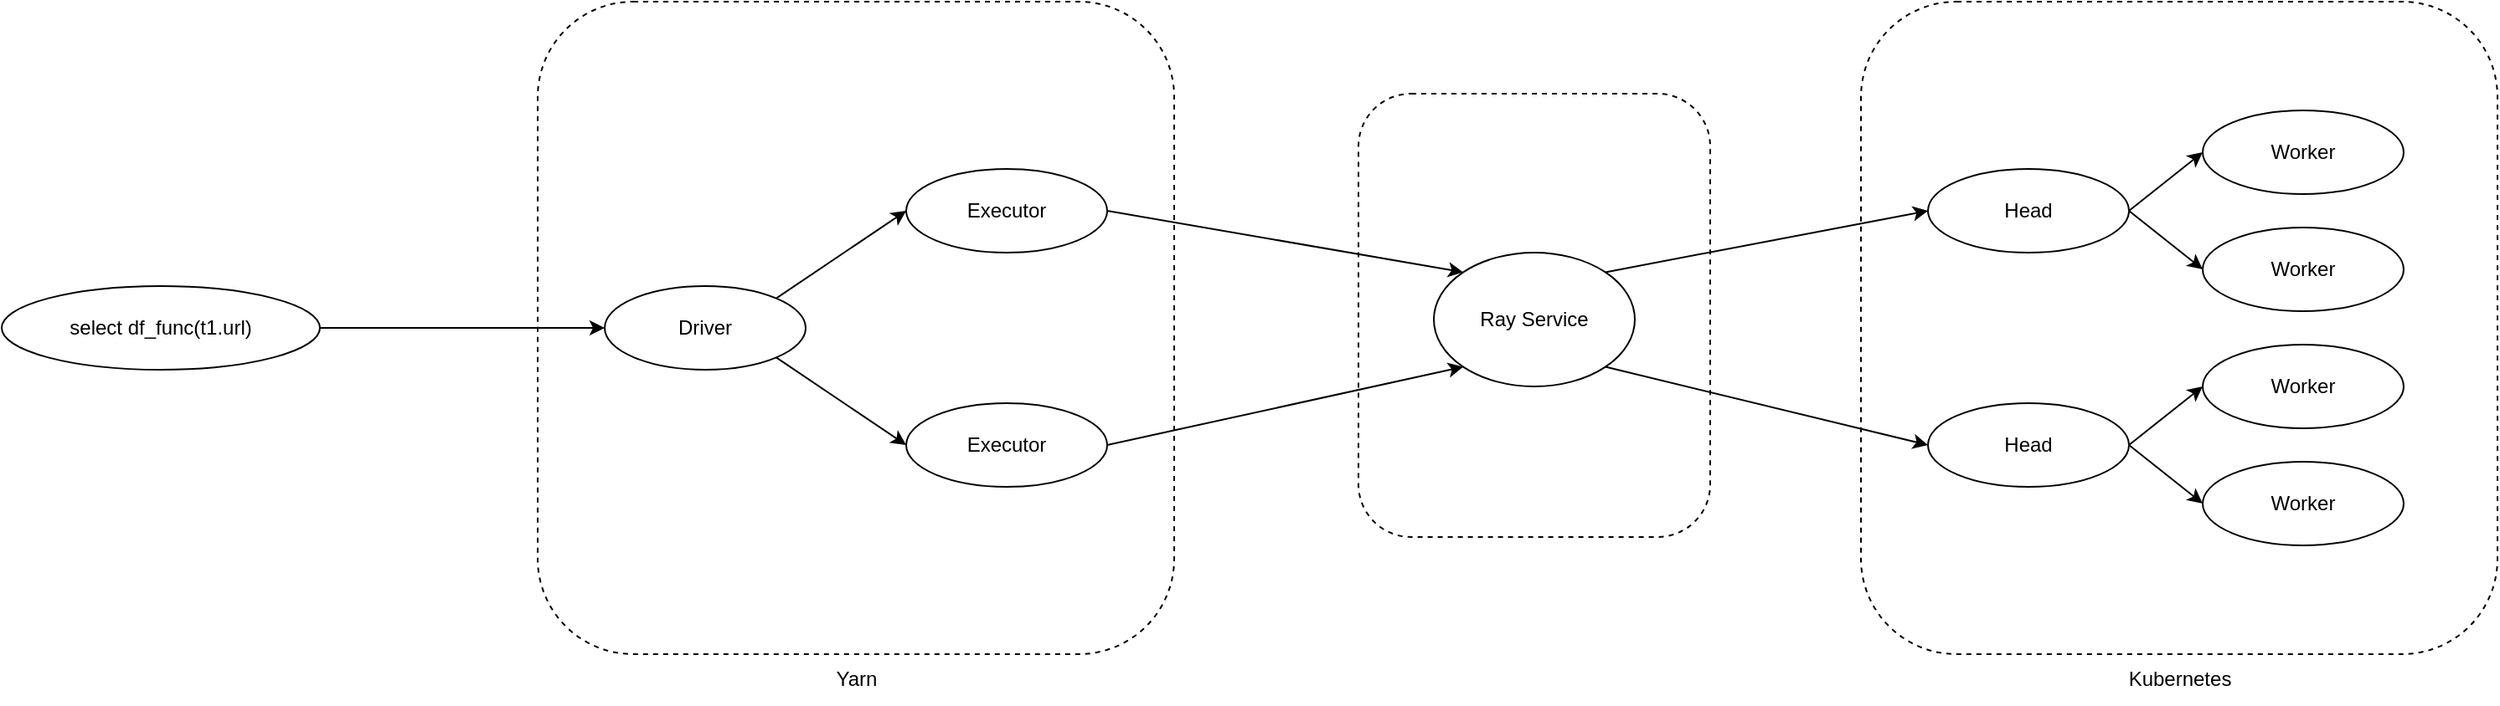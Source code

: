 <mxfile version="25.0.3">
  <diagram name="第 1 页" id="Cx-hPU9XUAgWoO0Vhxke">
    <mxGraphModel dx="2346" dy="790" grid="1" gridSize="10" guides="1" tooltips="1" connect="1" arrows="1" fold="1" page="1" pageScale="1" pageWidth="827" pageHeight="1169" math="0" shadow="0">
      <root>
        <mxCell id="0" />
        <mxCell id="1" parent="0" />
        <mxCell id="ajoZCbaoKOKK31HCz9xZ-37" value="" style="rounded=1;whiteSpace=wrap;html=1;fillColor=none;dashed=1;" vertex="1" parent="1">
          <mxGeometry x="30" y="345" width="210" height="265" as="geometry" />
        </mxCell>
        <mxCell id="ajoZCbaoKOKK31HCz9xZ-1" value="" style="rounded=1;whiteSpace=wrap;html=1;fillColor=none;dashed=1;" vertex="1" parent="1">
          <mxGeometry x="-460" y="290" width="380" height="390" as="geometry" />
        </mxCell>
        <mxCell id="ajoZCbaoKOKK31HCz9xZ-3" value="" style="rounded=1;whiteSpace=wrap;html=1;fillColor=none;dashed=1;" vertex="1" parent="1">
          <mxGeometry x="330" y="290" width="380" height="390" as="geometry" />
        </mxCell>
        <mxCell id="ajoZCbaoKOKK31HCz9xZ-4" value="Yarn" style="text;html=1;align=center;verticalAlign=middle;resizable=0;points=[];autosize=1;strokeColor=none;fillColor=none;" vertex="1" parent="1">
          <mxGeometry x="-295" y="680" width="50" height="30" as="geometry" />
        </mxCell>
        <mxCell id="ajoZCbaoKOKK31HCz9xZ-5" value="Kubernetes" style="text;html=1;align=center;verticalAlign=middle;resizable=0;points=[];autosize=1;strokeColor=none;fillColor=none;" vertex="1" parent="1">
          <mxGeometry x="480" y="680" width="80" height="30" as="geometry" />
        </mxCell>
        <mxCell id="ajoZCbaoKOKK31HCz9xZ-13" style="rounded=0;orthogonalLoop=1;jettySize=auto;html=1;exitX=1;exitY=0;exitDx=0;exitDy=0;entryX=0;entryY=0.5;entryDx=0;entryDy=0;" edge="1" parent="1" source="ajoZCbaoKOKK31HCz9xZ-6" target="ajoZCbaoKOKK31HCz9xZ-7">
          <mxGeometry relative="1" as="geometry" />
        </mxCell>
        <mxCell id="ajoZCbaoKOKK31HCz9xZ-15" style="rounded=0;orthogonalLoop=1;jettySize=auto;html=1;exitX=1;exitY=1;exitDx=0;exitDy=0;entryX=0;entryY=0.5;entryDx=0;entryDy=0;" edge="1" parent="1" source="ajoZCbaoKOKK31HCz9xZ-6" target="ajoZCbaoKOKK31HCz9xZ-9">
          <mxGeometry relative="1" as="geometry" />
        </mxCell>
        <mxCell id="ajoZCbaoKOKK31HCz9xZ-6" value="Driver" style="ellipse;whiteSpace=wrap;html=1;" vertex="1" parent="1">
          <mxGeometry x="-420" y="460" width="120" height="50" as="geometry" />
        </mxCell>
        <mxCell id="ajoZCbaoKOKK31HCz9xZ-28" style="rounded=0;orthogonalLoop=1;jettySize=auto;html=1;exitX=1;exitY=0.5;exitDx=0;exitDy=0;entryX=0;entryY=0;entryDx=0;entryDy=0;" edge="1" parent="1" source="ajoZCbaoKOKK31HCz9xZ-7" target="ajoZCbaoKOKK31HCz9xZ-36">
          <mxGeometry relative="1" as="geometry" />
        </mxCell>
        <mxCell id="ajoZCbaoKOKK31HCz9xZ-7" value="Executor" style="ellipse;whiteSpace=wrap;html=1;" vertex="1" parent="1">
          <mxGeometry x="-240" y="390" width="120" height="50" as="geometry" />
        </mxCell>
        <mxCell id="ajoZCbaoKOKK31HCz9xZ-34" style="rounded=0;orthogonalLoop=1;jettySize=auto;html=1;exitX=1;exitY=0.5;exitDx=0;exitDy=0;entryX=0;entryY=1;entryDx=0;entryDy=0;" edge="1" parent="1" source="ajoZCbaoKOKK31HCz9xZ-9" target="ajoZCbaoKOKK31HCz9xZ-36">
          <mxGeometry relative="1" as="geometry" />
        </mxCell>
        <mxCell id="ajoZCbaoKOKK31HCz9xZ-9" value="Executor" style="ellipse;whiteSpace=wrap;html=1;" vertex="1" parent="1">
          <mxGeometry x="-240" y="530" width="120" height="50" as="geometry" />
        </mxCell>
        <mxCell id="ajoZCbaoKOKK31HCz9xZ-16" style="rounded=0;orthogonalLoop=1;jettySize=auto;html=1;exitX=1;exitY=0.5;exitDx=0;exitDy=0;entryX=0;entryY=0.5;entryDx=0;entryDy=0;" edge="1" parent="1" source="ajoZCbaoKOKK31HCz9xZ-19" target="ajoZCbaoKOKK31HCz9xZ-20">
          <mxGeometry relative="1" as="geometry" />
        </mxCell>
        <mxCell id="ajoZCbaoKOKK31HCz9xZ-17" style="rounded=0;orthogonalLoop=1;jettySize=auto;html=1;exitX=1;exitY=0.5;exitDx=0;exitDy=0;entryX=0;entryY=0.5;entryDx=0;entryDy=0;" edge="1" parent="1" source="ajoZCbaoKOKK31HCz9xZ-19" target="ajoZCbaoKOKK31HCz9xZ-21">
          <mxGeometry relative="1" as="geometry" />
        </mxCell>
        <mxCell id="ajoZCbaoKOKK31HCz9xZ-19" value="Head" style="ellipse;whiteSpace=wrap;html=1;" vertex="1" parent="1">
          <mxGeometry x="370" y="390" width="120" height="50" as="geometry" />
        </mxCell>
        <mxCell id="ajoZCbaoKOKK31HCz9xZ-20" value="Worker" style="ellipse;whiteSpace=wrap;html=1;" vertex="1" parent="1">
          <mxGeometry x="534" y="355" width="120" height="50" as="geometry" />
        </mxCell>
        <mxCell id="ajoZCbaoKOKK31HCz9xZ-21" value="Worker" style="ellipse;whiteSpace=wrap;html=1;" vertex="1" parent="1">
          <mxGeometry x="534" y="425" width="120" height="50" as="geometry" />
        </mxCell>
        <mxCell id="ajoZCbaoKOKK31HCz9xZ-27" style="edgeStyle=orthogonalEdgeStyle;rounded=0;orthogonalLoop=1;jettySize=auto;html=1;exitX=1;exitY=0.5;exitDx=0;exitDy=0;entryX=0;entryY=0.5;entryDx=0;entryDy=0;" edge="1" parent="1" source="ajoZCbaoKOKK31HCz9xZ-24" target="ajoZCbaoKOKK31HCz9xZ-6">
          <mxGeometry relative="1" as="geometry" />
        </mxCell>
        <mxCell id="ajoZCbaoKOKK31HCz9xZ-24" value="select df_func(t1.url)" style="ellipse;whiteSpace=wrap;html=1;" vertex="1" parent="1">
          <mxGeometry x="-780" y="460" width="190" height="50" as="geometry" />
        </mxCell>
        <mxCell id="ajoZCbaoKOKK31HCz9xZ-29" style="rounded=0;orthogonalLoop=1;jettySize=auto;html=1;exitX=1;exitY=0.5;exitDx=0;exitDy=0;entryX=0;entryY=0.5;entryDx=0;entryDy=0;" edge="1" parent="1" source="ajoZCbaoKOKK31HCz9xZ-31" target="ajoZCbaoKOKK31HCz9xZ-32">
          <mxGeometry relative="1" as="geometry" />
        </mxCell>
        <mxCell id="ajoZCbaoKOKK31HCz9xZ-30" style="rounded=0;orthogonalLoop=1;jettySize=auto;html=1;exitX=1;exitY=0.5;exitDx=0;exitDy=0;entryX=0;entryY=0.5;entryDx=0;entryDy=0;" edge="1" parent="1" source="ajoZCbaoKOKK31HCz9xZ-31" target="ajoZCbaoKOKK31HCz9xZ-33">
          <mxGeometry relative="1" as="geometry" />
        </mxCell>
        <mxCell id="ajoZCbaoKOKK31HCz9xZ-31" value="Head" style="ellipse;whiteSpace=wrap;html=1;" vertex="1" parent="1">
          <mxGeometry x="370" y="530" width="120" height="50" as="geometry" />
        </mxCell>
        <mxCell id="ajoZCbaoKOKK31HCz9xZ-32" value="Worker" style="ellipse;whiteSpace=wrap;html=1;" vertex="1" parent="1">
          <mxGeometry x="534" y="495" width="120" height="50" as="geometry" />
        </mxCell>
        <mxCell id="ajoZCbaoKOKK31HCz9xZ-33" value="Worker" style="ellipse;whiteSpace=wrap;html=1;" vertex="1" parent="1">
          <mxGeometry x="534" y="565" width="120" height="50" as="geometry" />
        </mxCell>
        <mxCell id="ajoZCbaoKOKK31HCz9xZ-38" style="rounded=0;orthogonalLoop=1;jettySize=auto;html=1;exitX=1;exitY=0;exitDx=0;exitDy=0;entryX=0;entryY=0.5;entryDx=0;entryDy=0;" edge="1" parent="1" source="ajoZCbaoKOKK31HCz9xZ-36" target="ajoZCbaoKOKK31HCz9xZ-19">
          <mxGeometry relative="1" as="geometry" />
        </mxCell>
        <mxCell id="ajoZCbaoKOKK31HCz9xZ-39" style="rounded=0;orthogonalLoop=1;jettySize=auto;html=1;exitX=1;exitY=1;exitDx=0;exitDy=0;entryX=0;entryY=0.5;entryDx=0;entryDy=0;" edge="1" parent="1" source="ajoZCbaoKOKK31HCz9xZ-36" target="ajoZCbaoKOKK31HCz9xZ-31">
          <mxGeometry relative="1" as="geometry" />
        </mxCell>
        <mxCell id="ajoZCbaoKOKK31HCz9xZ-36" value="Ray Service" style="ellipse;whiteSpace=wrap;html=1;" vertex="1" parent="1">
          <mxGeometry x="75" y="440" width="120" height="80" as="geometry" />
        </mxCell>
      </root>
    </mxGraphModel>
  </diagram>
</mxfile>
